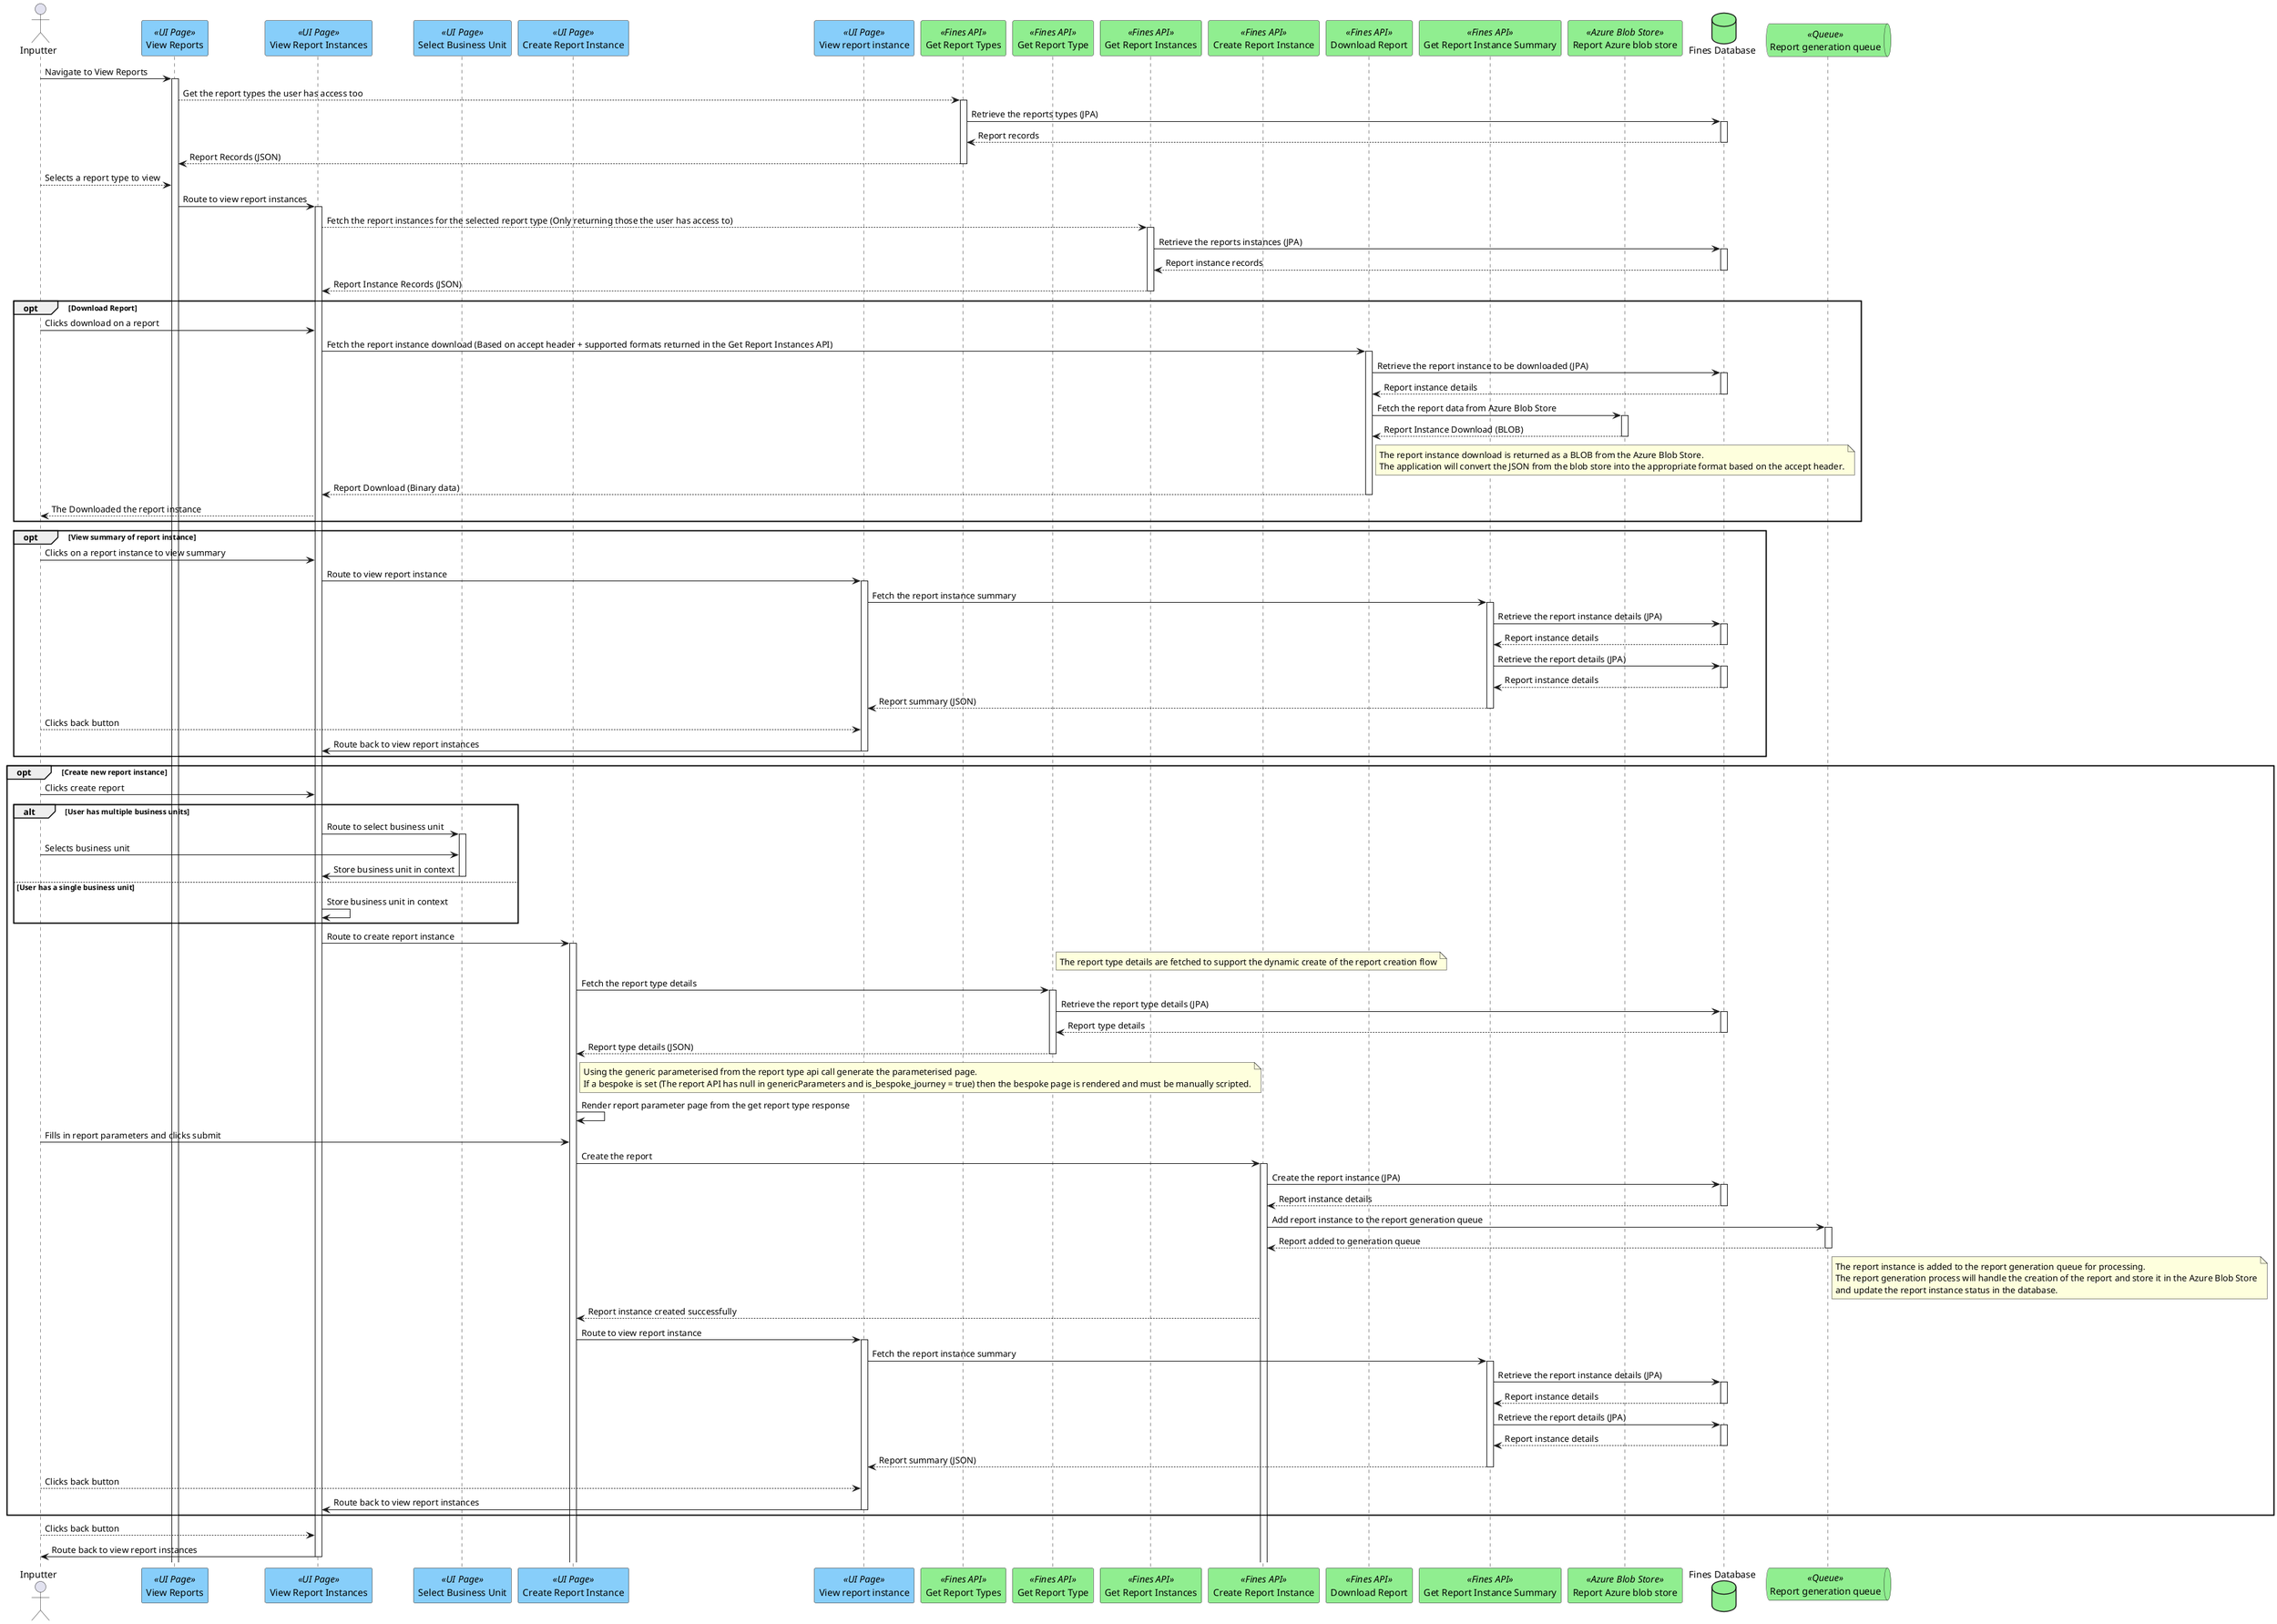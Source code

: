 @startuml
actor "Inputter" as user
participant "View Reports" as viewReports <<UI Page>> #lightskyblue
participant "View Report Instances" as viewReportsInstances <<UI Page>> #lightskyblue
participant "Select Business Unit" as selectBusinessUnit <<UI Page>> #lightskyblue
participant "Create Report Instance" as createReportInstancePage <<UI Page>> #lightskyblue
participant "View report instance" as viewReportsInstance <<UI Page>> #lightskyblue


participant "Get Report Types" as getReportTypes <<Fines API>> #lightgreen
participant "Get Report Type" as getReportType <<Fines API>> #lightgreen
participant "Get Report Instances" as getReportInstances <<Fines API>> #lightgreen
participant "Create Report Instance" as createReportInstance <<Fines API>> #lightgreen
participant "Download Report" as getReportInstanceDownload <<Fines API>> #lightgreen
participant "Get Report Instance Summary" as getReportInstanceSummary <<Fines API>> #lightgreen

participant "Report Azure blob store" as reportBlobStore <<Azure Blob Store>> #lightgreen


database "Fines Database" as db #lightgreen
queue "Report generation queue" as reportQueue <<Queue>> #lightgreen



user -> viewReports ++ : Navigate to View Reports
viewReports --> getReportTypes++ : Get the report types the user has access too
getReportTypes -> db ++ : Retrieve the reports types (JPA)
getReportTypes <-- db -- : Report records
viewReports <-- getReportTypes-- : Report Records (JSON)

user --> viewReports : Selects a report type to view
viewReports -> viewReportsInstances ++ : Route to view report instances
viewReportsInstances --> getReportInstances++ : Fetch the report instances for the selected report type (Only returning those the user has access to)
getReportInstances -> db ++ : Retrieve the reports instances (JPA)
getReportInstances <-- db -- : Report instance records
viewReportsInstances <-- getReportInstances-- : Report Instance Records (JSON)

opt Download Report
user -> viewReportsInstances : Clicks download on a report
viewReportsInstances -> getReportInstanceDownload ++ : Fetch the report instance download (Based on accept header + supported formats returned in the Get Report Instances API)
getReportInstanceDownload -> db ++ : Retrieve the report instance to be downloaded (JPA)
getReportInstanceDownload <-- db -- : Report instance details
getReportInstanceDownload -> reportBlobStore ++ : Fetch the report data from Azure Blob Store
getReportInstanceDownload <-- reportBlobStore -- : Report Instance Download (BLOB)
note right of getReportInstanceDownload
The report instance download is returned as a BLOB from the Azure Blob Store.
The application will convert the JSON from the blob store into the appropriate format based on the accept header.
end note
viewReportsInstances <-- getReportInstanceDownload -- : Report Download (Binary data)
user <-- viewReportsInstances: The Downloaded the report instance

end

opt View summary of report instance
user -> viewReportsInstances : Clicks on a report instance to view summary
viewReportsInstances -> viewReportsInstance ++ : Route to view report instance
viewReportsInstance -> getReportInstanceSummary ++ : Fetch the report instance summary
getReportInstanceSummary -> db ++ : Retrieve the report instance details (JPA)
getReportInstanceSummary <-- db -- : Report instance details
getReportInstanceSummary -> db ++ : Retrieve the report details (JPA)
getReportInstanceSummary <-- db -- : Report instance details
viewReportsInstance <-- getReportInstanceSummary  -- : Report summary (JSON)
user --> viewReportsInstance : Clicks back button
viewReportsInstance -> viewReportsInstances --: Route back to view report instances
end


opt Create new report instance
user -> viewReportsInstances : Clicks create report

alt User has multiple business units
viewReportsInstances -> selectBusinessUnit ++ : Route to select business unit
user -> selectBusinessUnit : Selects business unit
viewReportsInstances <- selectBusinessUnit -- : Store business unit in context

else User has a single business unit
viewReportsInstances -> viewReportsInstances : Store business unit in context
end


viewReportsInstances -> createReportInstancePage ++ : Route to create report instance

note right of getReportType
The report type details are fetched to support the dynamic create of the report creation flow
end note
createReportInstancePage -> getReportType ++ : Fetch the report type details
getReportType -> db ++ : Retrieve the report type details (JPA)
getReportType <-- db -- : Report type details
createReportInstancePage <-- getReportType -- : Report type details (JSON)


note right of createReportInstancePage
Using the generic parameterised from the report type api call generate the parameterised page.
If a bespoke is set (The report API has null in genericParameters and is_bespoke_journey = true) then the bespoke page is rendered and must be manually scripted.
end note
createReportInstancePage -> createReportInstancePage: Render report parameter page from the get report type response

user -> createReportInstancePage : Fills in report parameters and clicks submit
createReportInstancePage -> createReportInstance ++ : Create the report
createReportInstance -> db ++ : Create the report instance (JPA)
createReportInstance <-- db -- : Report instance details
createReportInstance -> reportQueue ++ : Add report instance to the report generation queue
createReportInstance <-- reportQueue --: Report added to generation queue
note right of reportQueue
The report instance is added to the report generation queue for processing.
The report generation process will handle the creation of the report and store it in the Azure Blob Store
and update the report instance status in the database.
end note

createReportInstancePage <-- createReportInstance : Report instance created successfully
createReportInstancePage -> viewReportsInstance ++ : Route to view report instance
viewReportsInstance -> getReportInstanceSummary ++ : Fetch the report instance summary
getReportInstanceSummary -> db ++ : Retrieve the report instance details (JPA)
getReportInstanceSummary <-- db -- : Report instance details
getReportInstanceSummary -> db ++ : Retrieve the report details (JPA)
getReportInstanceSummary <-- db -- : Report instance details
viewReportsInstance <-- getReportInstanceSummary  -- : Report summary (JSON)
user --> viewReportsInstance : Clicks back button
viewReportsInstance -> viewReportsInstances --: Route back to view report instances


end



user --> viewReportsInstances : Clicks back button
viewReportsInstances -> user --: Route back to view report instances
@enduml
